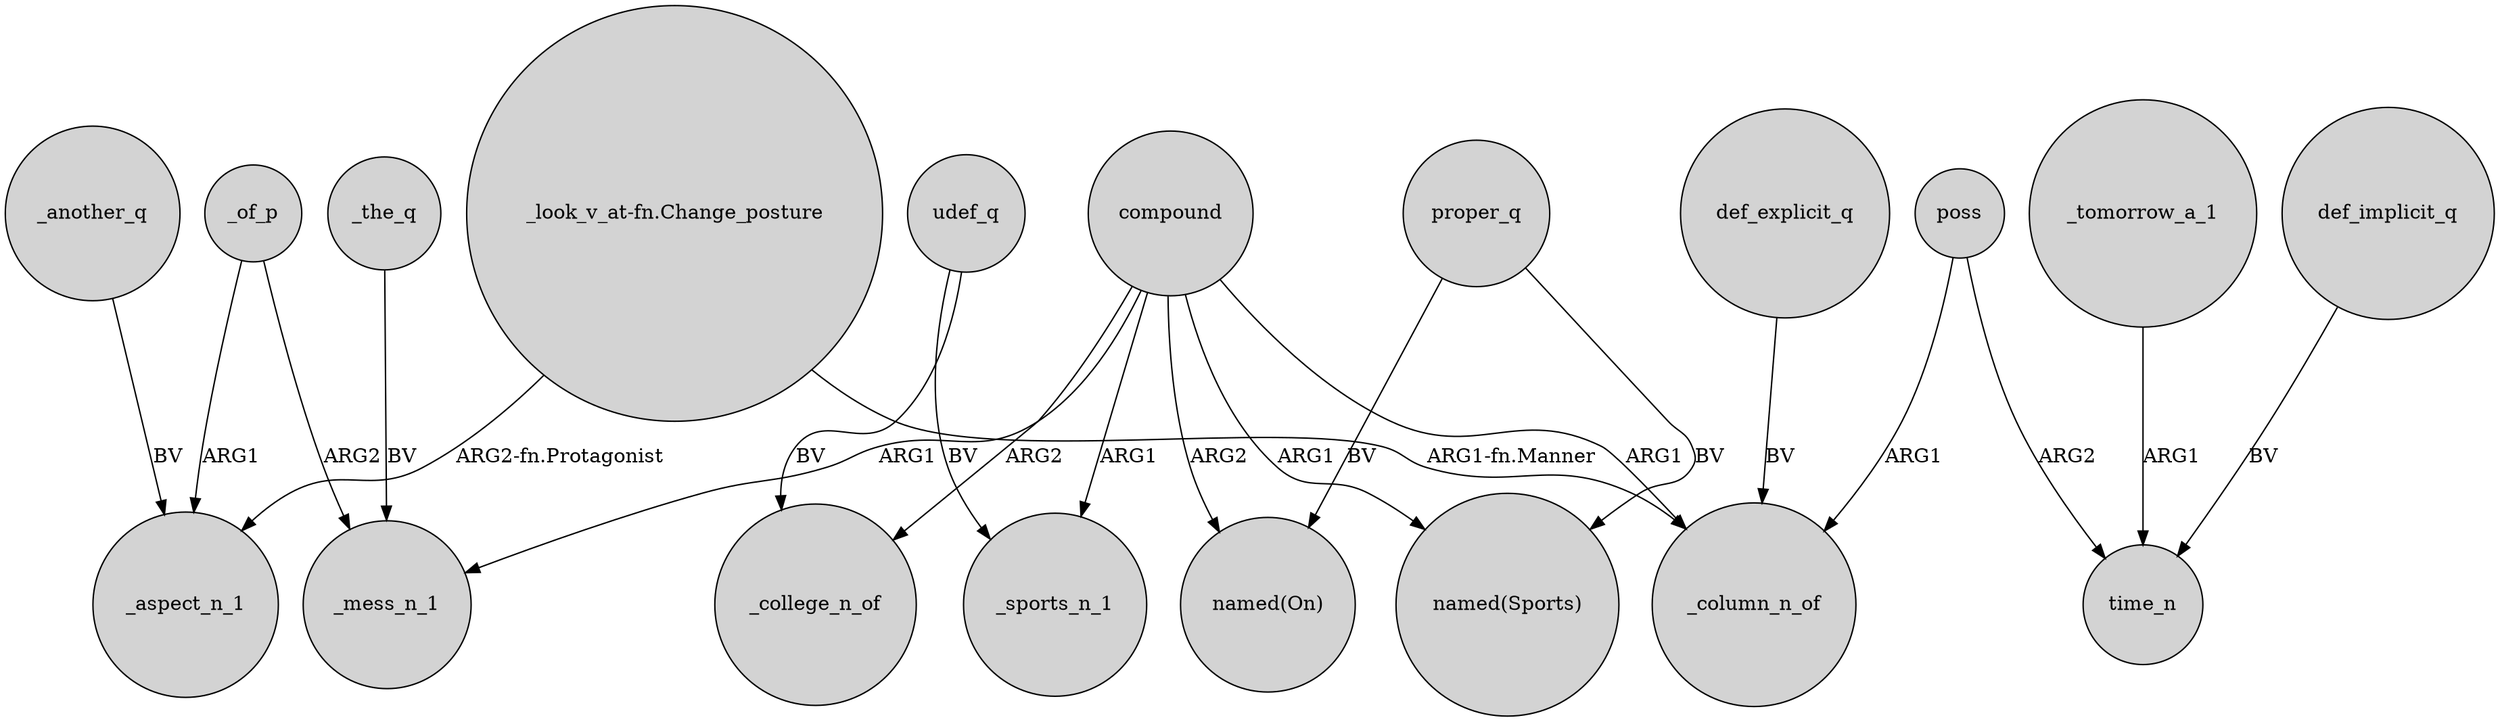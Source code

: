 digraph {
	node [shape=circle style=filled]
	compound -> _column_n_of [label=ARG1]
	compound -> _sports_n_1 [label=ARG1]
	proper_q -> "named(Sports)" [label=BV]
	_another_q -> _aspect_n_1 [label=BV]
	compound -> "named(On)" [label=ARG2]
	_of_p -> _mess_n_1 [label=ARG2]
	compound -> "named(Sports)" [label=ARG1]
	proper_q -> "named(On)" [label=BV]
	compound -> _mess_n_1 [label=ARG1]
	"_look_v_at-fn.Change_posture" -> _column_n_of [label="ARG1-fn.Manner"]
	_of_p -> _aspect_n_1 [label=ARG1]
	_tomorrow_a_1 -> time_n [label=ARG1]
	poss -> time_n [label=ARG2]
	udef_q -> _sports_n_1 [label=BV]
	def_explicit_q -> _column_n_of [label=BV]
	compound -> _college_n_of [label=ARG2]
	"_look_v_at-fn.Change_posture" -> _aspect_n_1 [label="ARG2-fn.Protagonist"]
	poss -> _column_n_of [label=ARG1]
	udef_q -> _college_n_of [label=BV]
	_the_q -> _mess_n_1 [label=BV]
	def_implicit_q -> time_n [label=BV]
}
